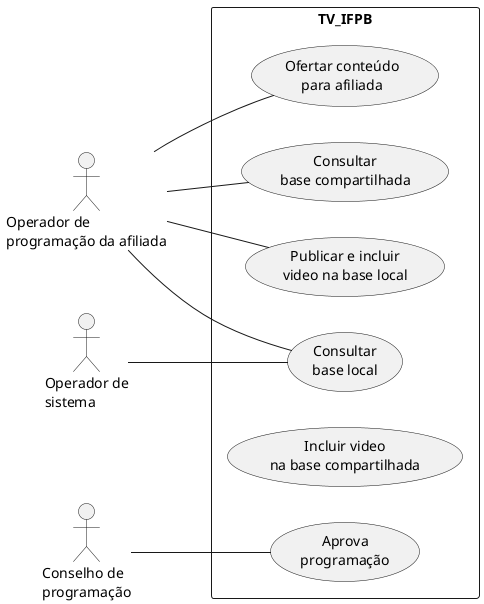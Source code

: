 @startuml

left to right direction
skinparam packageStyle rectangle

actor "Operador de\nsistema" as os
actor "Operador de\nprogramação da afiliada" as opa
actor "Conselho de\nprogramação" as cp

rectangle TV_IFPB {
    (Consultar\nbase compartilhada) as cbc
    (Publicar e incluir\nvideo na base local) as pil
    (Consultar\nbase local) as cbl
    (Incluir video\nna base compartilhada) as ivg
    (Ofertar conteúdo\npara afiliada) as oca
    (Aprova\nprogramação) as ap

    cp -- ap
    os -- cbl
    opa -- cbc
    opa -- pil
    opa - cbl
    opa - oca
}

@enduml
